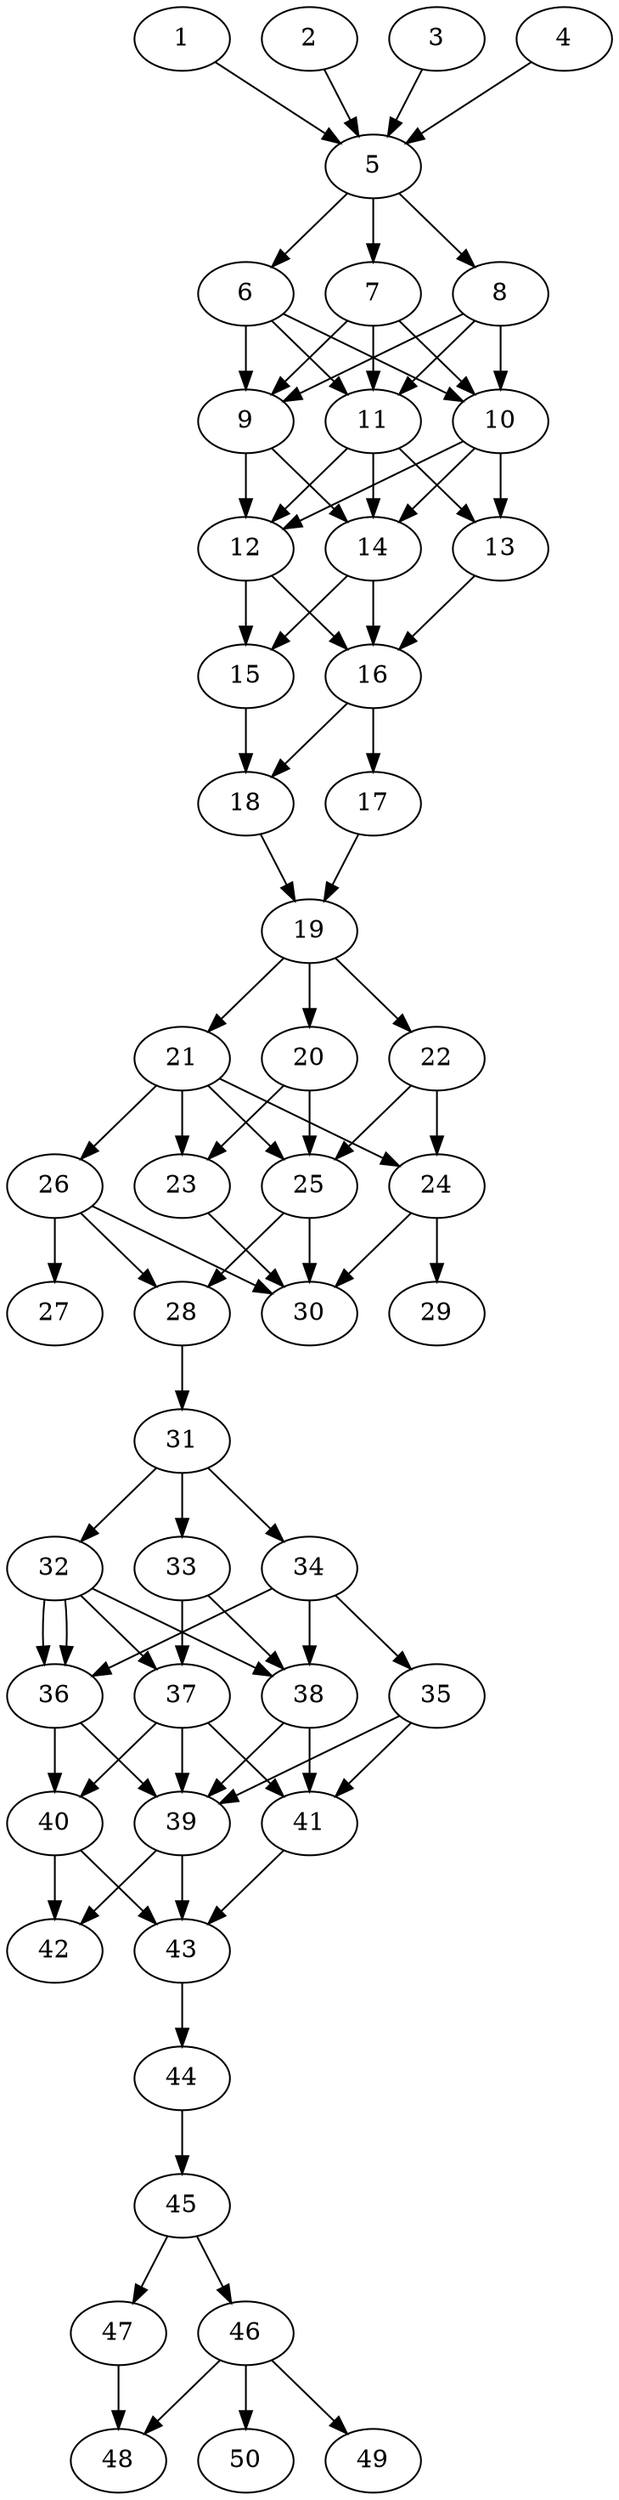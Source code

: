 // DAG automatically generated by daggen at Thu Oct  3 14:07:57 2019
// ./daggen --dot -n 50 --ccr 0.5 --fat 0.3 --regular 0.5 --density 0.9 --mindata 5242880 --maxdata 52428800 
digraph G {
  1 [size="41039872", alpha="0.00", expect_size="20519936"] 
  1 -> 5 [size ="20519936"]
  2 [size="74455040", alpha="0.04", expect_size="37227520"] 
  2 -> 5 [size ="37227520"]
  3 [size="32454656", alpha="0.16", expect_size="16227328"] 
  3 -> 5 [size ="16227328"]
  4 [size="16562176", alpha="0.14", expect_size="8281088"] 
  4 -> 5 [size ="8281088"]
  5 [size="31465472", alpha="0.06", expect_size="15732736"] 
  5 -> 6 [size ="15732736"]
  5 -> 7 [size ="15732736"]
  5 -> 8 [size ="15732736"]
  6 [size="87595008", alpha="0.10", expect_size="43797504"] 
  6 -> 9 [size ="43797504"]
  6 -> 10 [size ="43797504"]
  6 -> 11 [size ="43797504"]
  7 [size="102825984", alpha="0.09", expect_size="51412992"] 
  7 -> 9 [size ="51412992"]
  7 -> 10 [size ="51412992"]
  7 -> 11 [size ="51412992"]
  8 [size="91011072", alpha="0.05", expect_size="45505536"] 
  8 -> 9 [size ="45505536"]
  8 -> 10 [size ="45505536"]
  8 -> 11 [size ="45505536"]
  9 [size="89389056", alpha="0.14", expect_size="44694528"] 
  9 -> 12 [size ="44694528"]
  9 -> 14 [size ="44694528"]
  10 [size="95854592", alpha="0.01", expect_size="47927296"] 
  10 -> 12 [size ="47927296"]
  10 -> 13 [size ="47927296"]
  10 -> 14 [size ="47927296"]
  11 [size="92598272", alpha="0.06", expect_size="46299136"] 
  11 -> 12 [size ="46299136"]
  11 -> 13 [size ="46299136"]
  11 -> 14 [size ="46299136"]
  12 [size="94869504", alpha="0.14", expect_size="47434752"] 
  12 -> 15 [size ="47434752"]
  12 -> 16 [size ="47434752"]
  13 [size="17332224", alpha="0.16", expect_size="8666112"] 
  13 -> 16 [size ="8666112"]
  14 [size="94621696", alpha="0.18", expect_size="47310848"] 
  14 -> 15 [size ="47310848"]
  14 -> 16 [size ="47310848"]
  15 [size="68216832", alpha="0.11", expect_size="34108416"] 
  15 -> 18 [size ="34108416"]
  16 [size="94724096", alpha="0.11", expect_size="47362048"] 
  16 -> 17 [size ="47362048"]
  16 -> 18 [size ="47362048"]
  17 [size="46284800", alpha="0.06", expect_size="23142400"] 
  17 -> 19 [size ="23142400"]
  18 [size="89614336", alpha="0.03", expect_size="44807168"] 
  18 -> 19 [size ="44807168"]
  19 [size="18753536", alpha="0.15", expect_size="9376768"] 
  19 -> 20 [size ="9376768"]
  19 -> 21 [size ="9376768"]
  19 -> 22 [size ="9376768"]
  20 [size="84430848", alpha="0.09", expect_size="42215424"] 
  20 -> 23 [size ="42215424"]
  20 -> 25 [size ="42215424"]
  21 [size="86929408", alpha="0.10", expect_size="43464704"] 
  21 -> 23 [size ="43464704"]
  21 -> 24 [size ="43464704"]
  21 -> 25 [size ="43464704"]
  21 -> 26 [size ="43464704"]
  22 [size="22495232", alpha="0.04", expect_size="11247616"] 
  22 -> 24 [size ="11247616"]
  22 -> 25 [size ="11247616"]
  23 [size="86982656", alpha="0.03", expect_size="43491328"] 
  23 -> 30 [size ="43491328"]
  24 [size="65908736", alpha="0.03", expect_size="32954368"] 
  24 -> 29 [size ="32954368"]
  24 -> 30 [size ="32954368"]
  25 [size="55199744", alpha="0.08", expect_size="27599872"] 
  25 -> 28 [size ="27599872"]
  25 -> 30 [size ="27599872"]
  26 [size="13099008", alpha="0.08", expect_size="6549504"] 
  26 -> 27 [size ="6549504"]
  26 -> 28 [size ="6549504"]
  26 -> 30 [size ="6549504"]
  27 [size="65056768", alpha="0.09", expect_size="32528384"] 
  28 [size="92909568", alpha="0.07", expect_size="46454784"] 
  28 -> 31 [size ="46454784"]
  29 [size="104847360", alpha="0.01", expect_size="52423680"] 
  30 [size="80633856", alpha="0.13", expect_size="40316928"] 
  31 [size="28934144", alpha="0.03", expect_size="14467072"] 
  31 -> 32 [size ="14467072"]
  31 -> 33 [size ="14467072"]
  31 -> 34 [size ="14467072"]
  32 [size="74680320", alpha="0.11", expect_size="37340160"] 
  32 -> 36 [size ="37340160"]
  32 -> 36 [size ="37340160"]
  32 -> 37 [size ="37340160"]
  32 -> 38 [size ="37340160"]
  33 [size="93095936", alpha="0.20", expect_size="46547968"] 
  33 -> 37 [size ="46547968"]
  33 -> 38 [size ="46547968"]
  34 [size="11778048", alpha="0.07", expect_size="5889024"] 
  34 -> 35 [size ="5889024"]
  34 -> 36 [size ="5889024"]
  34 -> 38 [size ="5889024"]
  35 [size="25546752", alpha="0.06", expect_size="12773376"] 
  35 -> 39 [size ="12773376"]
  35 -> 41 [size ="12773376"]
  36 [size="61014016", alpha="0.03", expect_size="30507008"] 
  36 -> 39 [size ="30507008"]
  36 -> 40 [size ="30507008"]
  37 [size="100915200", alpha="0.08", expect_size="50457600"] 
  37 -> 39 [size ="50457600"]
  37 -> 40 [size ="50457600"]
  37 -> 41 [size ="50457600"]
  38 [size="48850944", alpha="0.09", expect_size="24425472"] 
  38 -> 39 [size ="24425472"]
  38 -> 41 [size ="24425472"]
  39 [size="79718400", alpha="0.12", expect_size="39859200"] 
  39 -> 42 [size ="39859200"]
  39 -> 43 [size ="39859200"]
  40 [size="83677184", alpha="0.11", expect_size="41838592"] 
  40 -> 42 [size ="41838592"]
  40 -> 43 [size ="41838592"]
  41 [size="51730432", alpha="0.06", expect_size="25865216"] 
  41 -> 43 [size ="25865216"]
  42 [size="65986560", alpha="0.04", expect_size="32993280"] 
  43 [size="22085632", alpha="0.17", expect_size="11042816"] 
  43 -> 44 [size ="11042816"]
  44 [size="21252096", alpha="0.03", expect_size="10626048"] 
  44 -> 45 [size ="10626048"]
  45 [size="53245952", alpha="0.18", expect_size="26622976"] 
  45 -> 46 [size ="26622976"]
  45 -> 47 [size ="26622976"]
  46 [size="81430528", alpha="0.14", expect_size="40715264"] 
  46 -> 48 [size ="40715264"]
  46 -> 49 [size ="40715264"]
  46 -> 50 [size ="40715264"]
  47 [size="95674368", alpha="0.01", expect_size="47837184"] 
  47 -> 48 [size ="47837184"]
  48 [size="37404672", alpha="0.05", expect_size="18702336"] 
  49 [size="80123904", alpha="0.10", expect_size="40061952"] 
  50 [size="43356160", alpha="0.09", expect_size="21678080"] 
}
